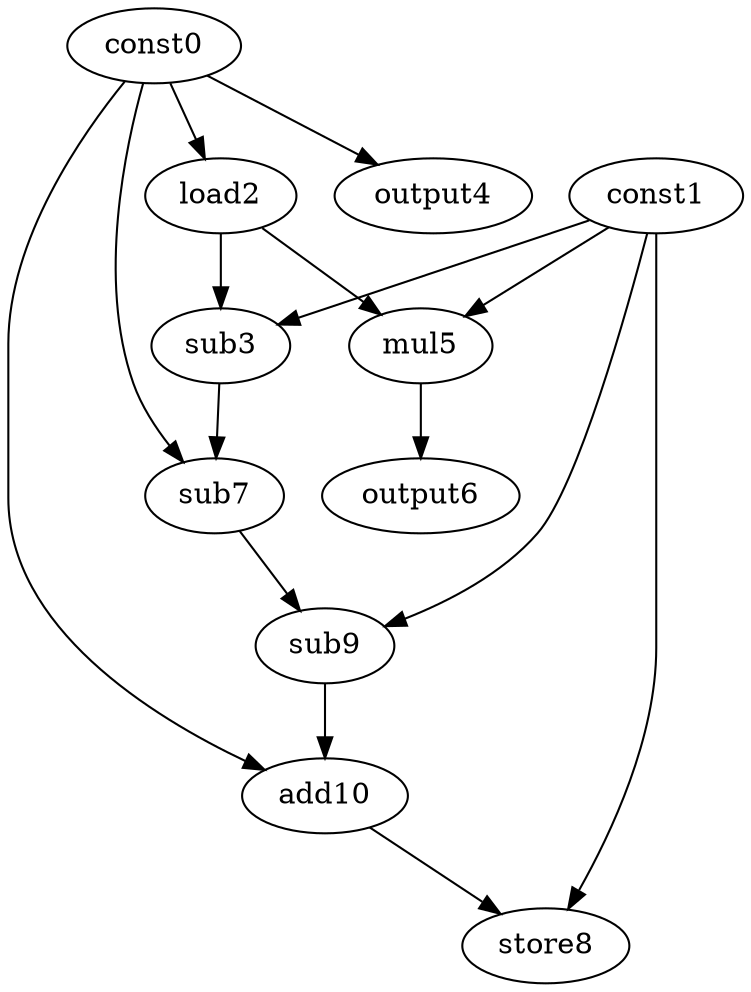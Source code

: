 digraph G { 
const0[opcode=const]; 
const1[opcode=const]; 
load2[opcode=load]; 
sub3[opcode=sub]; 
output4[opcode=output]; 
mul5[opcode=mul]; 
output6[opcode=output]; 
sub7[opcode=sub]; 
store8[opcode=store]; 
sub9[opcode=sub]; 
add10[opcode=add]; 
const0->load2[operand=0];
const0->output4[operand=0];
const1->sub3[operand=0];
load2->sub3[operand=1];
const1->mul5[operand=0];
load2->mul5[operand=1];
mul5->output6[operand=0];
const0->sub7[operand=0];
sub3->sub7[operand=1];
sub7->sub9[operand=0];
const1->sub9[operand=1];
const0->add10[operand=0];
sub9->add10[operand=1];
const1->store8[operand=0];
add10->store8[operand=1];
}
